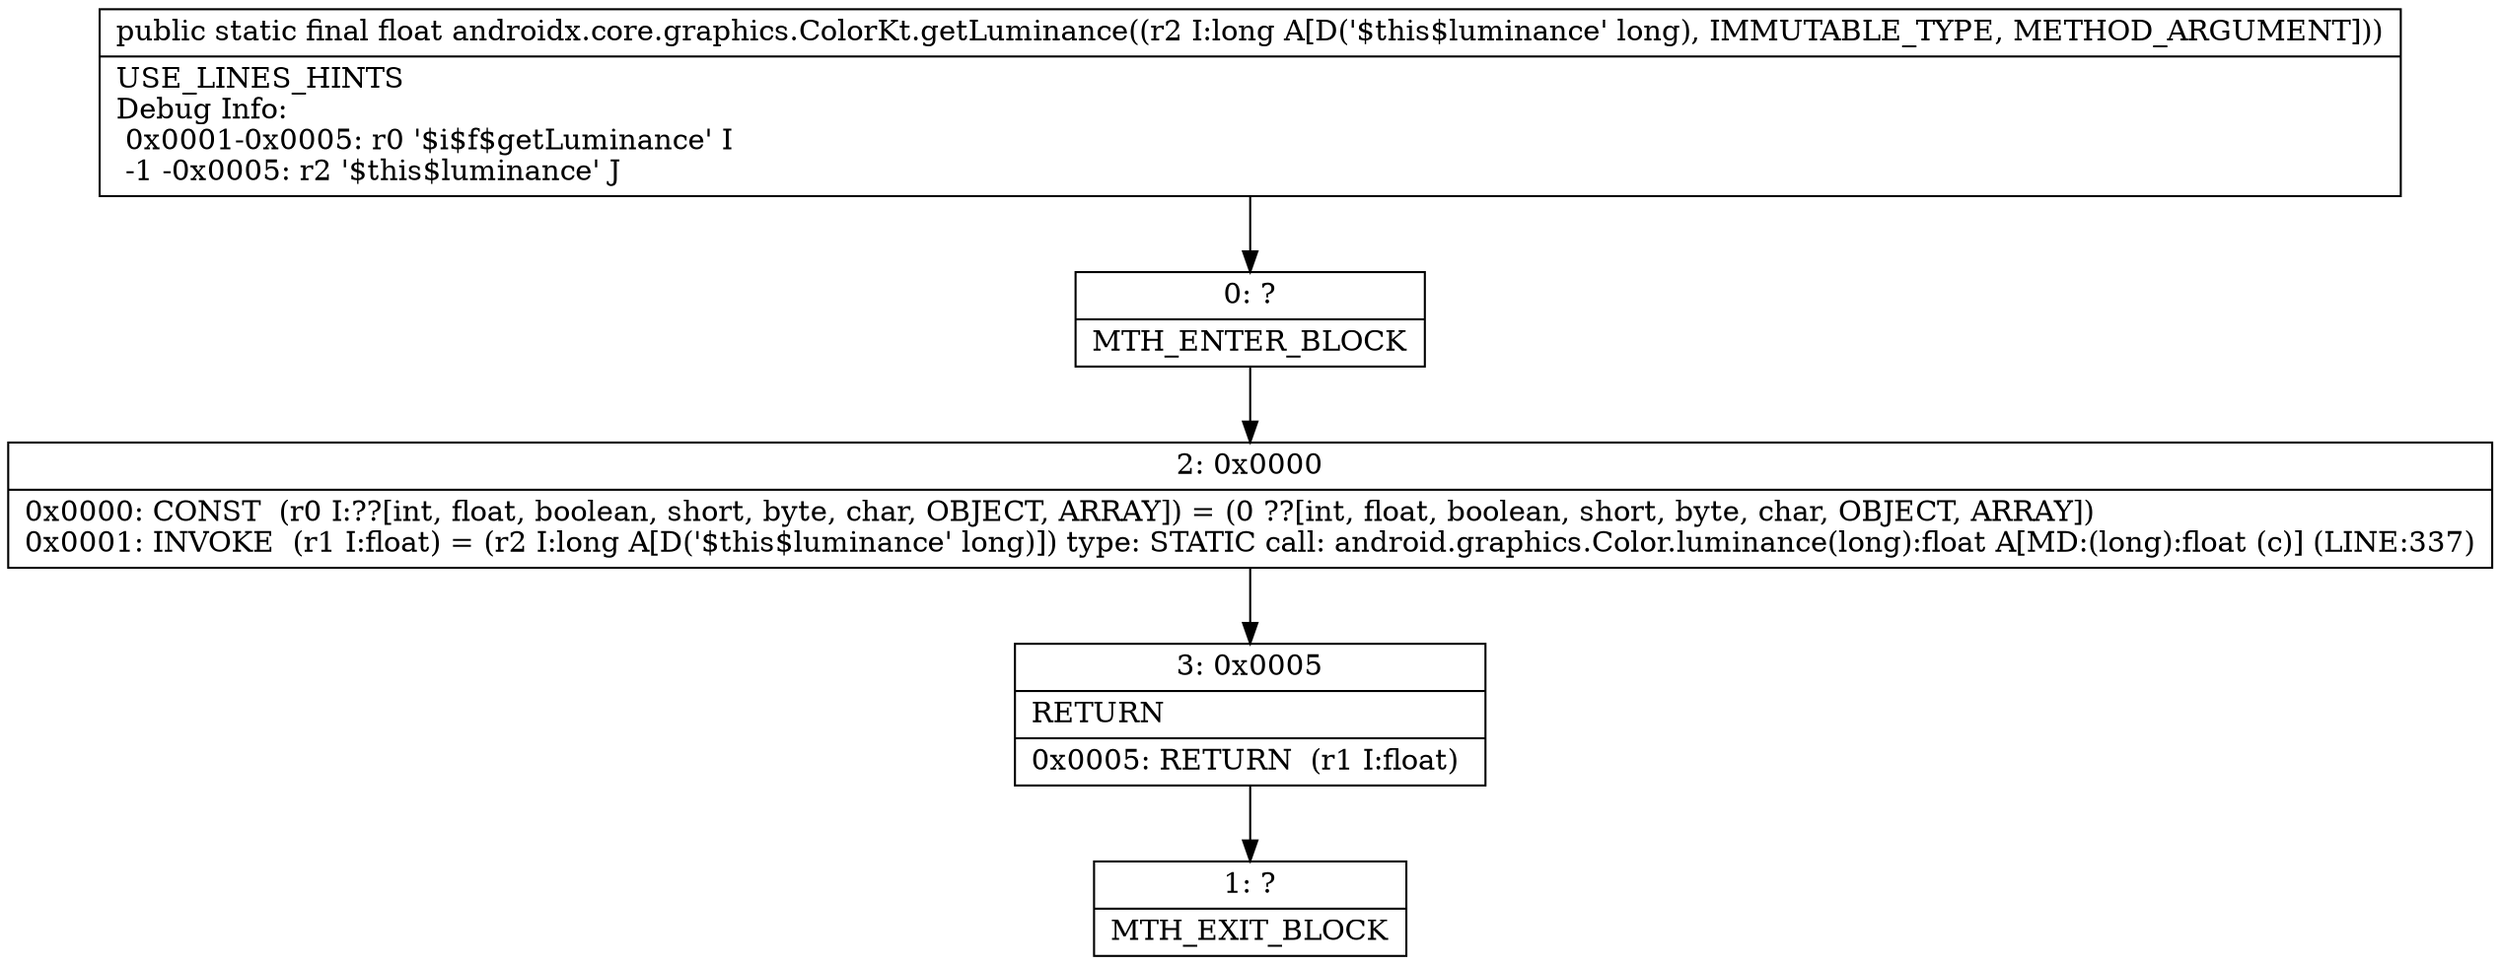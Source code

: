 digraph "CFG forandroidx.core.graphics.ColorKt.getLuminance(J)F" {
Node_0 [shape=record,label="{0\:\ ?|MTH_ENTER_BLOCK\l}"];
Node_2 [shape=record,label="{2\:\ 0x0000|0x0000: CONST  (r0 I:??[int, float, boolean, short, byte, char, OBJECT, ARRAY]) = (0 ??[int, float, boolean, short, byte, char, OBJECT, ARRAY]) \l0x0001: INVOKE  (r1 I:float) = (r2 I:long A[D('$this$luminance' long)]) type: STATIC call: android.graphics.Color.luminance(long):float A[MD:(long):float (c)] (LINE:337)\l}"];
Node_3 [shape=record,label="{3\:\ 0x0005|RETURN\l|0x0005: RETURN  (r1 I:float) \l}"];
Node_1 [shape=record,label="{1\:\ ?|MTH_EXIT_BLOCK\l}"];
MethodNode[shape=record,label="{public static final float androidx.core.graphics.ColorKt.getLuminance((r2 I:long A[D('$this$luminance' long), IMMUTABLE_TYPE, METHOD_ARGUMENT]))  | USE_LINES_HINTS\lDebug Info:\l  0x0001\-0x0005: r0 '$i$f$getLuminance' I\l  \-1 \-0x0005: r2 '$this$luminance' J\l}"];
MethodNode -> Node_0;Node_0 -> Node_2;
Node_2 -> Node_3;
Node_3 -> Node_1;
}

